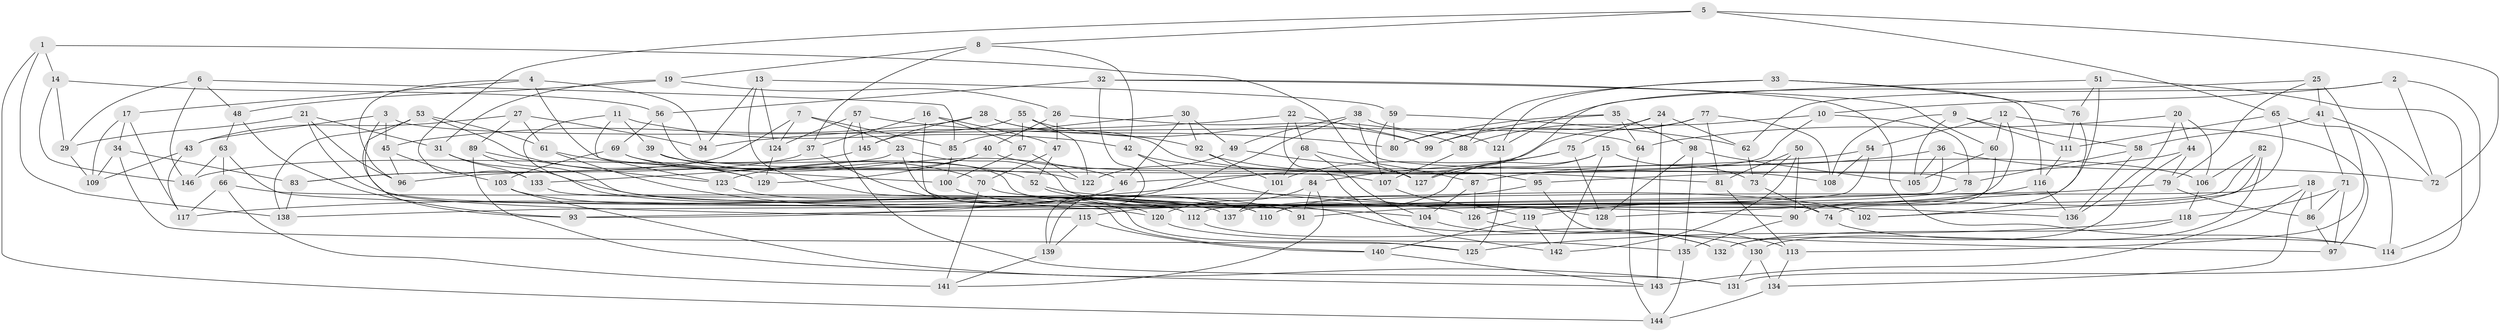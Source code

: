 // Generated by graph-tools (version 1.1) at 2025/50/03/09/25 03:50:50]
// undirected, 146 vertices, 292 edges
graph export_dot {
graph [start="1"]
  node [color=gray90,style=filled];
  1;
  2;
  3;
  4;
  5;
  6;
  7;
  8;
  9;
  10;
  11;
  12;
  13;
  14;
  15;
  16;
  17;
  18;
  19;
  20;
  21;
  22;
  23;
  24;
  25;
  26;
  27;
  28;
  29;
  30;
  31;
  32;
  33;
  34;
  35;
  36;
  37;
  38;
  39;
  40;
  41;
  42;
  43;
  44;
  45;
  46;
  47;
  48;
  49;
  50;
  51;
  52;
  53;
  54;
  55;
  56;
  57;
  58;
  59;
  60;
  61;
  62;
  63;
  64;
  65;
  66;
  67;
  68;
  69;
  70;
  71;
  72;
  73;
  74;
  75;
  76;
  77;
  78;
  79;
  80;
  81;
  82;
  83;
  84;
  85;
  86;
  87;
  88;
  89;
  90;
  91;
  92;
  93;
  94;
  95;
  96;
  97;
  98;
  99;
  100;
  101;
  102;
  103;
  104;
  105;
  106;
  107;
  108;
  109;
  110;
  111;
  112;
  113;
  114;
  115;
  116;
  117;
  118;
  119;
  120;
  121;
  122;
  123;
  124;
  125;
  126;
  127;
  128;
  129;
  130;
  131;
  132;
  133;
  134;
  135;
  136;
  137;
  138;
  139;
  140;
  141;
  142;
  143;
  144;
  145;
  146;
  1 -- 14;
  1 -- 127;
  1 -- 138;
  1 -- 144;
  2 -- 10;
  2 -- 114;
  2 -- 62;
  2 -- 72;
  3 -- 45;
  3 -- 64;
  3 -- 115;
  3 -- 43;
  4 -- 94;
  4 -- 17;
  4 -- 96;
  4 -- 100;
  5 -- 133;
  5 -- 72;
  5 -- 8;
  5 -- 65;
  6 -- 48;
  6 -- 85;
  6 -- 29;
  6 -- 146;
  7 -- 85;
  7 -- 83;
  7 -- 124;
  7 -- 23;
  8 -- 42;
  8 -- 37;
  8 -- 19;
  9 -- 58;
  9 -- 108;
  9 -- 105;
  9 -- 111;
  10 -- 78;
  10 -- 88;
  10 -- 46;
  11 -- 42;
  11 -- 123;
  11 -- 137;
  11 -- 39;
  12 -- 126;
  12 -- 54;
  12 -- 60;
  12 -- 97;
  13 -- 124;
  13 -- 125;
  13 -- 59;
  13 -- 94;
  14 -- 56;
  14 -- 146;
  14 -- 29;
  15 -- 73;
  15 -- 127;
  15 -- 110;
  15 -- 142;
  16 -- 47;
  16 -- 37;
  16 -- 67;
  16 -- 120;
  17 -- 117;
  17 -- 34;
  17 -- 109;
  18 -- 137;
  18 -- 143;
  18 -- 134;
  18 -- 86;
  19 -- 26;
  19 -- 48;
  19 -- 31;
  20 -- 44;
  20 -- 136;
  20 -- 106;
  20 -- 64;
  21 -- 96;
  21 -- 29;
  21 -- 112;
  21 -- 31;
  22 -- 68;
  22 -- 94;
  22 -- 99;
  22 -- 142;
  23 -- 74;
  23 -- 133;
  23 -- 91;
  24 -- 62;
  24 -- 75;
  24 -- 143;
  24 -- 80;
  25 -- 41;
  25 -- 79;
  25 -- 121;
  25 -- 113;
  26 -- 47;
  26 -- 40;
  26 -- 88;
  27 -- 94;
  27 -- 61;
  27 -- 43;
  27 -- 89;
  28 -- 145;
  28 -- 92;
  28 -- 45;
  28 -- 108;
  29 -- 109;
  30 -- 92;
  30 -- 85;
  30 -- 46;
  30 -- 49;
  31 -- 91;
  31 -- 133;
  32 -- 114;
  32 -- 56;
  32 -- 60;
  32 -- 139;
  33 -- 76;
  33 -- 116;
  33 -- 121;
  33 -- 88;
  34 -- 109;
  34 -- 83;
  34 -- 125;
  35 -- 80;
  35 -- 64;
  35 -- 98;
  35 -- 99;
  36 -- 138;
  36 -- 87;
  36 -- 72;
  36 -- 105;
  37 -- 110;
  37 -- 83;
  38 -- 139;
  38 -- 49;
  38 -- 121;
  38 -- 78;
  39 -- 52;
  39 -- 102;
  39 -- 46;
  40 -- 129;
  40 -- 95;
  40 -- 123;
  41 -- 72;
  41 -- 58;
  41 -- 71;
  42 -- 81;
  42 -- 136;
  43 -- 117;
  43 -- 109;
  44 -- 132;
  44 -- 95;
  44 -- 79;
  45 -- 96;
  45 -- 103;
  46 -- 93;
  47 -- 70;
  47 -- 52;
  48 -- 63;
  48 -- 93;
  49 -- 122;
  49 -- 127;
  50 -- 142;
  50 -- 90;
  50 -- 73;
  50 -- 81;
  51 -- 131;
  51 -- 76;
  51 -- 128;
  51 -- 127;
  52 -- 128;
  52 -- 102;
  53 -- 138;
  53 -- 129;
  53 -- 93;
  53 -- 61;
  54 -- 96;
  54 -- 91;
  54 -- 108;
  55 -- 99;
  55 -- 67;
  55 -- 145;
  55 -- 122;
  56 -- 69;
  56 -- 107;
  57 -- 80;
  57 -- 131;
  57 -- 145;
  57 -- 124;
  58 -- 136;
  58 -- 78;
  59 -- 80;
  59 -- 62;
  59 -- 107;
  60 -- 105;
  60 -- 74;
  61 -- 129;
  61 -- 126;
  62 -- 73;
  63 -- 66;
  63 -- 146;
  63 -- 120;
  64 -- 144;
  65 -- 90;
  65 -- 114;
  65 -- 111;
  66 -- 141;
  66 -- 110;
  66 -- 117;
  67 -- 122;
  67 -- 100;
  68 -- 87;
  68 -- 101;
  68 -- 104;
  69 -- 122;
  69 -- 103;
  69 -- 70;
  70 -- 90;
  70 -- 141;
  71 -- 97;
  71 -- 86;
  71 -- 118;
  73 -- 74;
  74 -- 114;
  75 -- 101;
  75 -- 84;
  75 -- 128;
  76 -- 111;
  76 -- 102;
  77 -- 81;
  77 -- 99;
  77 -- 117;
  77 -- 108;
  78 -- 115;
  79 -- 93;
  79 -- 86;
  81 -- 113;
  82 -- 112;
  82 -- 102;
  82 -- 130;
  82 -- 106;
  83 -- 138;
  84 -- 141;
  84 -- 120;
  84 -- 91;
  85 -- 100;
  86 -- 97;
  87 -- 104;
  87 -- 126;
  88 -- 107;
  89 -- 104;
  89 -- 123;
  89 -- 143;
  90 -- 135;
  92 -- 101;
  92 -- 106;
  95 -- 110;
  95 -- 97;
  98 -- 105;
  98 -- 128;
  98 -- 135;
  100 -- 132;
  101 -- 137;
  103 -- 131;
  103 -- 112;
  104 -- 113;
  106 -- 118;
  107 -- 119;
  111 -- 116;
  112 -- 130;
  113 -- 134;
  115 -- 139;
  115 -- 140;
  116 -- 136;
  116 -- 119;
  118 -- 132;
  118 -- 125;
  119 -- 140;
  119 -- 142;
  120 -- 135;
  121 -- 125;
  123 -- 137;
  124 -- 129;
  126 -- 132;
  130 -- 134;
  130 -- 131;
  133 -- 140;
  134 -- 144;
  135 -- 144;
  139 -- 141;
  140 -- 143;
  145 -- 146;
}
